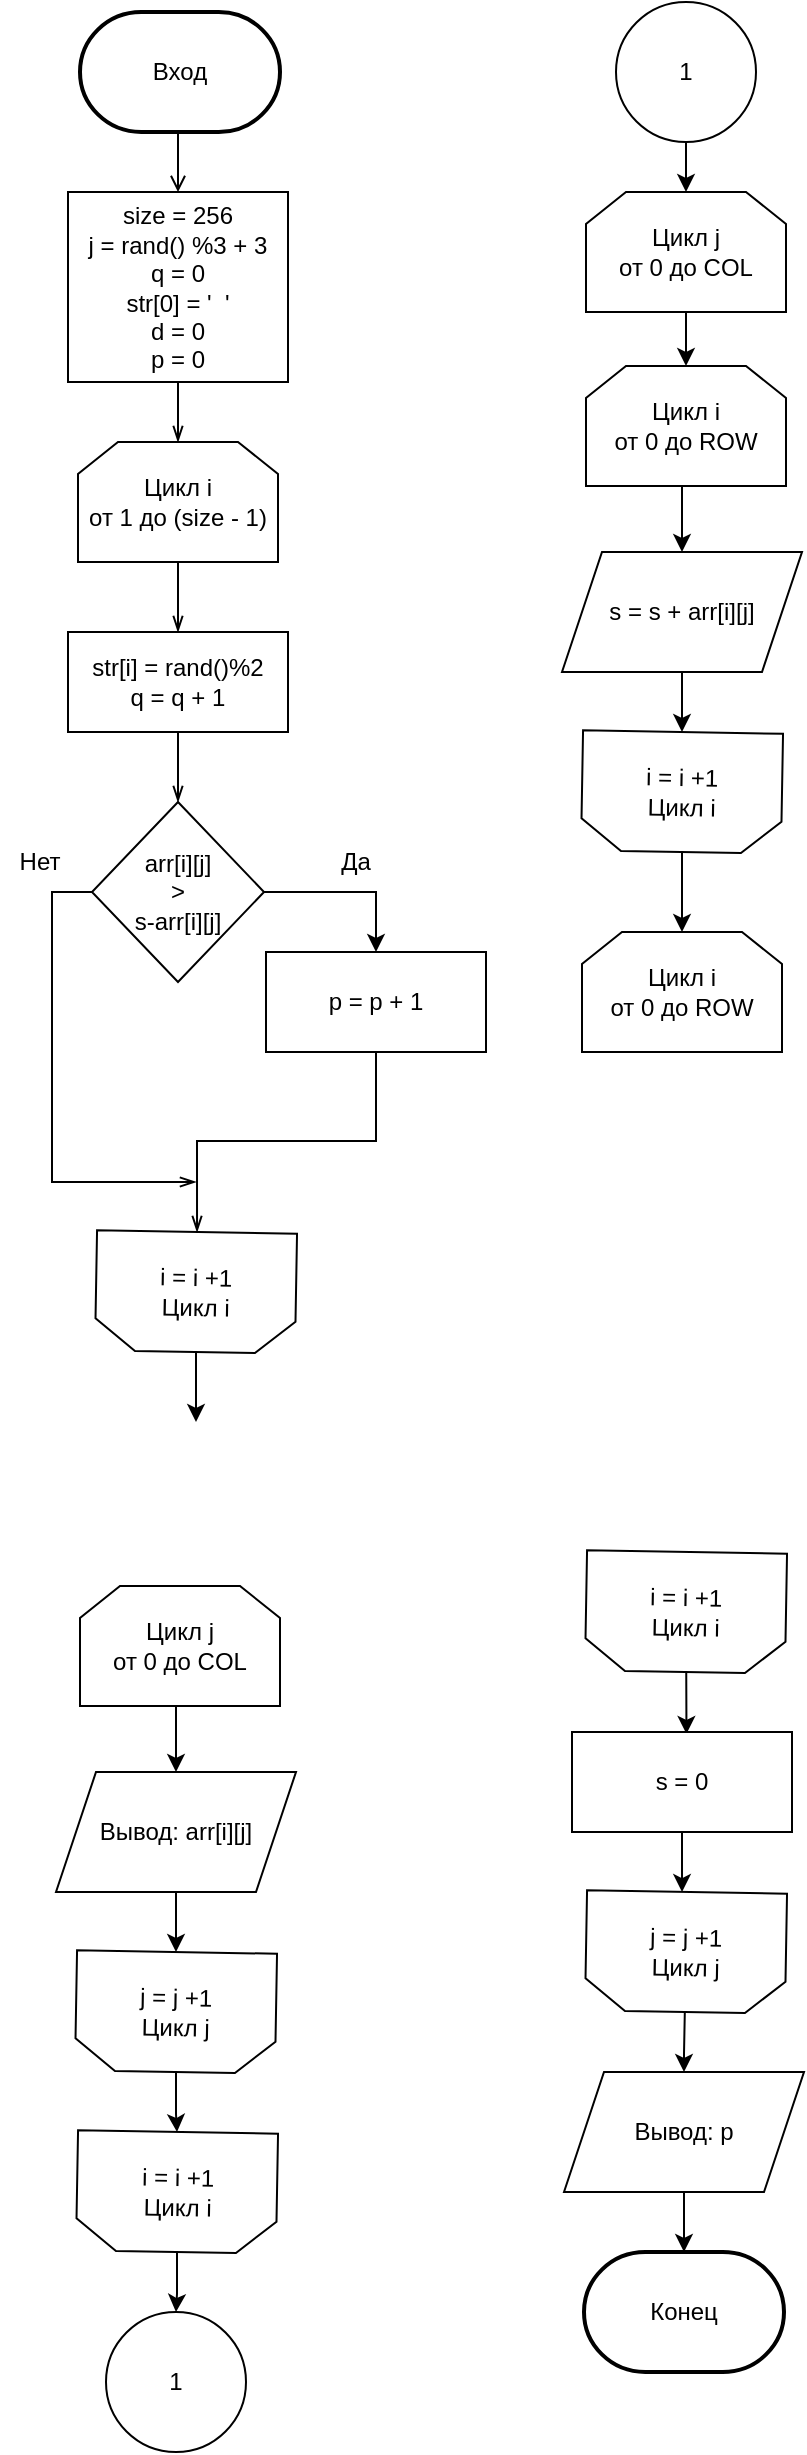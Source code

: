 <mxfile version="13.8.8" type="github">
  <diagram id="2XYw5rfrzcdDfsoRY1aY" name="Page-1">
    <mxGraphModel dx="351" dy="399" grid="1" gridSize="10" guides="1" tooltips="1" connect="1" arrows="1" fold="1" page="1" pageScale="1" pageWidth="827" pageHeight="1169" math="0" shadow="0">
      <root>
        <mxCell id="0" />
        <mxCell id="1" parent="0" />
        <mxCell id="bIGdx2mvvDFSyfbHBPX8-4" style="edgeStyle=orthogonalEdgeStyle;rounded=0;orthogonalLoop=1;jettySize=auto;html=1;exitX=0.5;exitY=1;exitDx=0;exitDy=0;exitPerimeter=0;entryX=0.5;entryY=0;entryDx=0;entryDy=0;endArrow=open;endFill=0;" parent="1" source="bIGdx2mvvDFSyfbHBPX8-2" edge="1">
          <mxGeometry relative="1" as="geometry">
            <mxPoint x="281" y="95" as="targetPoint" />
          </mxGeometry>
        </mxCell>
        <mxCell id="bIGdx2mvvDFSyfbHBPX8-2" value="Вход" style="strokeWidth=2;html=1;shape=mxgraph.flowchart.terminator;whiteSpace=wrap;" parent="1" vertex="1">
          <mxGeometry x="232" y="5" width="100" height="60" as="geometry" />
        </mxCell>
        <mxCell id="bIGdx2mvvDFSyfbHBPX8-59" value="Конец" style="strokeWidth=2;html=1;shape=mxgraph.flowchart.terminator;whiteSpace=wrap;" parent="1" vertex="1">
          <mxGeometry x="484" y="1125" width="100" height="60" as="geometry" />
        </mxCell>
        <mxCell id="gcUCHksnC8rrGLkKe8yG-7" style="edgeStyle=orthogonalEdgeStyle;rounded=0;orthogonalLoop=1;jettySize=auto;html=1;endArrow=openThin;endFill=0;" edge="1" parent="1" source="Si78nq0MEke1Vb-z9np_-10" target="gcUCHksnC8rrGLkKe8yG-6">
          <mxGeometry relative="1" as="geometry" />
        </mxCell>
        <mxCell id="Si78nq0MEke1Vb-z9np_-10" value="Цикл i&lt;br&gt;от 1 до (size - 1)" style="shape=loopLimit;whiteSpace=wrap;html=1;" parent="1" vertex="1">
          <mxGeometry x="231" y="220" width="100" height="60" as="geometry" />
        </mxCell>
        <mxCell id="gcUCHksnC8rrGLkKe8yG-10" style="edgeStyle=orthogonalEdgeStyle;rounded=0;orthogonalLoop=1;jettySize=auto;html=1;entryX=0.5;entryY=0;entryDx=0;entryDy=0;endArrow=openThin;endFill=0;" edge="1" parent="1" source="Si78nq0MEke1Vb-z9np_-14" target="V2gZpasj75cv8ze_Mce1-11">
          <mxGeometry relative="1" as="geometry" />
        </mxCell>
        <mxCell id="Si78nq0MEke1Vb-z9np_-14" value="p = p + 1" style="rounded=0;whiteSpace=wrap;html=1;" parent="1" vertex="1">
          <mxGeometry x="325" y="475" width="110" height="50" as="geometry" />
        </mxCell>
        <mxCell id="6ItXaO5hQTMBj_1F8REH-23" style="edgeStyle=orthogonalEdgeStyle;rounded=0;orthogonalLoop=1;jettySize=auto;html=1;exitX=0.5;exitY=1;exitDx=0;exitDy=0;entryX=0;entryY=0.5;entryDx=0;entryDy=0;" parent="1" target="6ItXaO5hQTMBj_1F8REH-21" edge="1">
          <mxGeometry relative="1" as="geometry">
            <mxPoint x="275" y="412" as="sourcePoint" />
          </mxGeometry>
        </mxCell>
        <mxCell id="6ItXaO5hQTMBj_1F8REH-24" style="edgeStyle=orthogonalEdgeStyle;rounded=0;orthogonalLoop=1;jettySize=auto;html=1;exitX=0.5;exitY=0;exitDx=0;exitDy=0;entryX=0.5;entryY=0;entryDx=0;entryDy=0;" parent="1" source="6ItXaO5hQTMBj_1F8REH-21" target="Si78nq0MEke1Vb-z9np_-14" edge="1">
          <mxGeometry relative="1" as="geometry" />
        </mxCell>
        <mxCell id="gcUCHksnC8rrGLkKe8yG-12" style="edgeStyle=orthogonalEdgeStyle;rounded=0;orthogonalLoop=1;jettySize=auto;html=1;exitX=0.5;exitY=1;exitDx=0;exitDy=0;endArrow=openThin;endFill=0;" edge="1" parent="1" source="6ItXaO5hQTMBj_1F8REH-21">
          <mxGeometry relative="1" as="geometry">
            <mxPoint x="290" y="590" as="targetPoint" />
            <Array as="points">
              <mxPoint x="218" y="445" />
              <mxPoint x="218" y="590" />
            </Array>
          </mxGeometry>
        </mxCell>
        <mxCell id="6ItXaO5hQTMBj_1F8REH-21" value="arr[i][j] &lt;br&gt;&amp;gt; &lt;br&gt;s-arr[i][j]" style="rhombus;whiteSpace=wrap;html=1;direction=south;" parent="1" vertex="1">
          <mxGeometry x="238" y="400" width="86" height="90" as="geometry" />
        </mxCell>
        <mxCell id="6ItXaO5hQTMBj_1F8REH-28" value="Нет" style="text;html=1;strokeColor=none;fillColor=none;align=center;verticalAlign=middle;whiteSpace=wrap;rounded=0;" parent="1" vertex="1">
          <mxGeometry x="192" y="420" width="40" height="20" as="geometry" />
        </mxCell>
        <mxCell id="6ItXaO5hQTMBj_1F8REH-29" value="Да" style="text;html=1;strokeColor=none;fillColor=none;align=center;verticalAlign=middle;whiteSpace=wrap;rounded=0;" parent="1" vertex="1">
          <mxGeometry x="350" y="420" width="40" height="20" as="geometry" />
        </mxCell>
        <mxCell id="6ItXaO5hQTMBj_1F8REH-35" value="1" style="ellipse;whiteSpace=wrap;html=1;aspect=fixed;" parent="1" vertex="1">
          <mxGeometry x="245" y="1155" width="70" height="70" as="geometry" />
        </mxCell>
        <mxCell id="V2gZpasj75cv8ze_Mce1-44" style="edgeStyle=orthogonalEdgeStyle;rounded=0;orthogonalLoop=1;jettySize=auto;html=1;" parent="1" source="6ItXaO5hQTMBj_1F8REH-37" target="V2gZpasj75cv8ze_Mce1-33" edge="1">
          <mxGeometry relative="1" as="geometry" />
        </mxCell>
        <mxCell id="6ItXaO5hQTMBj_1F8REH-37" value="1" style="ellipse;whiteSpace=wrap;html=1;aspect=fixed;" parent="1" vertex="1">
          <mxGeometry x="500" width="70" height="70" as="geometry" />
        </mxCell>
        <mxCell id="V2gZpasj75cv8ze_Mce1-26" style="edgeStyle=orthogonalEdgeStyle;rounded=0;orthogonalLoop=1;jettySize=auto;html=1;entryX=0.5;entryY=0;entryDx=0;entryDy=0;" parent="1" source="V2gZpasj75cv8ze_Mce1-11" edge="1">
          <mxGeometry relative="1" as="geometry">
            <mxPoint x="290.0" y="710" as="targetPoint" />
          </mxGeometry>
        </mxCell>
        <mxCell id="V2gZpasj75cv8ze_Mce1-11" value="i = i +1&lt;br&gt;Цикл i" style="shape=loopLimit;whiteSpace=wrap;html=1;rotation=1;flipV=1;" parent="1" vertex="1">
          <mxGeometry x="240" y="615" width="100" height="60" as="geometry" />
        </mxCell>
        <mxCell id="V2gZpasj75cv8ze_Mce1-18" style="edgeStyle=orthogonalEdgeStyle;rounded=0;orthogonalLoop=1;jettySize=auto;html=1;" parent="1" source="V2gZpasj75cv8ze_Mce1-19" target="V2gZpasj75cv8ze_Mce1-24" edge="1">
          <mxGeometry relative="1" as="geometry">
            <Array as="points">
              <mxPoint x="280.5" y="1056" />
            </Array>
          </mxGeometry>
        </mxCell>
        <mxCell id="V2gZpasj75cv8ze_Mce1-19" value="j = j +1&lt;br&gt;Цикл j" style="shape=loopLimit;whiteSpace=wrap;html=1;rotation=1;flipV=1;" parent="1" vertex="1">
          <mxGeometry x="230" y="975" width="100" height="60" as="geometry" />
        </mxCell>
        <mxCell id="V2gZpasj75cv8ze_Mce1-20" style="edgeStyle=orthogonalEdgeStyle;rounded=0;orthogonalLoop=1;jettySize=auto;html=1;" parent="1" source="V2gZpasj75cv8ze_Mce1-21" target="V2gZpasj75cv8ze_Mce1-23" edge="1">
          <mxGeometry relative="1" as="geometry">
            <Array as="points">
              <mxPoint x="280" y="865" />
              <mxPoint x="280" y="865" />
            </Array>
          </mxGeometry>
        </mxCell>
        <mxCell id="V2gZpasj75cv8ze_Mce1-21" value="Цикл j&lt;br&gt;от 0 до COL" style="shape=loopLimit;whiteSpace=wrap;html=1;" parent="1" vertex="1">
          <mxGeometry x="232" y="792" width="100" height="60" as="geometry" />
        </mxCell>
        <mxCell id="V2gZpasj75cv8ze_Mce1-29" style="edgeStyle=orthogonalEdgeStyle;rounded=0;orthogonalLoop=1;jettySize=auto;html=1;" parent="1" source="V2gZpasj75cv8ze_Mce1-23" target="V2gZpasj75cv8ze_Mce1-19" edge="1">
          <mxGeometry relative="1" as="geometry">
            <Array as="points">
              <mxPoint x="280" y="965" />
            </Array>
          </mxGeometry>
        </mxCell>
        <mxCell id="V2gZpasj75cv8ze_Mce1-23" value="Вывод: arr[i][j]" style="shape=parallelogram;perimeter=parallelogramPerimeter;whiteSpace=wrap;html=1;fixedSize=1;" parent="1" vertex="1">
          <mxGeometry x="220" y="885" width="120" height="60" as="geometry" />
        </mxCell>
        <mxCell id="V2gZpasj75cv8ze_Mce1-30" value="" style="edgeStyle=orthogonalEdgeStyle;rounded=0;orthogonalLoop=1;jettySize=auto;html=1;" parent="1" source="V2gZpasj75cv8ze_Mce1-24" target="6ItXaO5hQTMBj_1F8REH-35" edge="1">
          <mxGeometry relative="1" as="geometry" />
        </mxCell>
        <mxCell id="V2gZpasj75cv8ze_Mce1-24" value="i = i +1&lt;br&gt;Цикл i" style="shape=loopLimit;whiteSpace=wrap;html=1;rotation=1;flipV=1;" parent="1" vertex="1">
          <mxGeometry x="230.5" y="1065" width="100" height="60" as="geometry" />
        </mxCell>
        <mxCell id="V2gZpasj75cv8ze_Mce1-32" style="edgeStyle=orthogonalEdgeStyle;rounded=0;orthogonalLoop=1;jettySize=auto;html=1;entryX=0.5;entryY=0;entryDx=0;entryDy=0;" parent="1" source="V2gZpasj75cv8ze_Mce1-33" target="V2gZpasj75cv8ze_Mce1-37" edge="1">
          <mxGeometry relative="1" as="geometry" />
        </mxCell>
        <mxCell id="V2gZpasj75cv8ze_Mce1-33" value="Цикл j&lt;br&gt;от 0 до COL" style="shape=loopLimit;whiteSpace=wrap;html=1;" parent="1" vertex="1">
          <mxGeometry x="485" y="95" width="100" height="60" as="geometry" />
        </mxCell>
        <mxCell id="V2gZpasj75cv8ze_Mce1-50" style="edgeStyle=orthogonalEdgeStyle;rounded=0;orthogonalLoop=1;jettySize=auto;html=1;" parent="1" source="V2gZpasj75cv8ze_Mce1-35" target="V2gZpasj75cv8ze_Mce1-47" edge="1">
          <mxGeometry relative="1" as="geometry" />
        </mxCell>
        <mxCell id="V2gZpasj75cv8ze_Mce1-35" value="i = i +1&lt;br&gt;Цикл i" style="shape=loopLimit;whiteSpace=wrap;html=1;rotation=1;flipV=1;" parent="1" vertex="1">
          <mxGeometry x="483" y="365" width="100" height="60" as="geometry" />
        </mxCell>
        <mxCell id="V2gZpasj75cv8ze_Mce1-36" style="edgeStyle=orthogonalEdgeStyle;rounded=0;orthogonalLoop=1;jettySize=auto;html=1;" parent="1" source="V2gZpasj75cv8ze_Mce1-37" target="V2gZpasj75cv8ze_Mce1-39" edge="1">
          <mxGeometry relative="1" as="geometry">
            <Array as="points">
              <mxPoint x="533" y="255" />
              <mxPoint x="533" y="255" />
            </Array>
          </mxGeometry>
        </mxCell>
        <mxCell id="V2gZpasj75cv8ze_Mce1-37" value="Цикл i&lt;br&gt;от 0 до ROW" style="shape=loopLimit;whiteSpace=wrap;html=1;" parent="1" vertex="1">
          <mxGeometry x="485" y="182" width="100" height="60" as="geometry" />
        </mxCell>
        <mxCell id="V2gZpasj75cv8ze_Mce1-38" style="edgeStyle=orthogonalEdgeStyle;rounded=0;orthogonalLoop=1;jettySize=auto;html=1;" parent="1" source="V2gZpasj75cv8ze_Mce1-39" target="V2gZpasj75cv8ze_Mce1-35" edge="1">
          <mxGeometry relative="1" as="geometry">
            <Array as="points">
              <mxPoint x="533" y="355" />
            </Array>
          </mxGeometry>
        </mxCell>
        <mxCell id="V2gZpasj75cv8ze_Mce1-39" value="s = s + arr[i][j]" style="shape=parallelogram;perimeter=parallelogramPerimeter;whiteSpace=wrap;html=1;fixedSize=1;" parent="1" vertex="1">
          <mxGeometry x="473" y="275" width="120" height="60" as="geometry" />
        </mxCell>
        <mxCell id="V2gZpasj75cv8ze_Mce1-47" value="Цикл i&lt;br&gt;от 0 до ROW" style="shape=loopLimit;whiteSpace=wrap;html=1;" parent="1" vertex="1">
          <mxGeometry x="483" y="465" width="100" height="60" as="geometry" />
        </mxCell>
        <mxCell id="V2gZpasj75cv8ze_Mce1-57" style="edgeStyle=orthogonalEdgeStyle;rounded=0;orthogonalLoop=1;jettySize=auto;html=1;entryX=0.52;entryY=0.019;entryDx=0;entryDy=0;entryPerimeter=0;" parent="1" source="V2gZpasj75cv8ze_Mce1-55" target="V2gZpasj75cv8ze_Mce1-56" edge="1">
          <mxGeometry relative="1" as="geometry">
            <Array as="points">
              <mxPoint x="535" y="856" />
            </Array>
          </mxGeometry>
        </mxCell>
        <mxCell id="V2gZpasj75cv8ze_Mce1-55" value="i = i +1&lt;br&gt;Цикл i" style="shape=loopLimit;whiteSpace=wrap;html=1;rotation=1;flipV=1;" parent="1" vertex="1">
          <mxGeometry x="485" y="775" width="100" height="60" as="geometry" />
        </mxCell>
        <mxCell id="V2gZpasj75cv8ze_Mce1-62" style="edgeStyle=orthogonalEdgeStyle;rounded=0;orthogonalLoop=1;jettySize=auto;html=1;entryX=0.475;entryY=0.999;entryDx=0;entryDy=0;entryPerimeter=0;" parent="1" source="V2gZpasj75cv8ze_Mce1-56" target="V2gZpasj75cv8ze_Mce1-61" edge="1">
          <mxGeometry relative="1" as="geometry" />
        </mxCell>
        <mxCell id="V2gZpasj75cv8ze_Mce1-56" value="s = 0" style="rounded=0;whiteSpace=wrap;html=1;" parent="1" vertex="1">
          <mxGeometry x="478" y="865" width="110" height="50" as="geometry" />
        </mxCell>
        <mxCell id="V2gZpasj75cv8ze_Mce1-60" style="edgeStyle=orthogonalEdgeStyle;rounded=0;orthogonalLoop=1;jettySize=auto;html=1;" parent="1" source="V2gZpasj75cv8ze_Mce1-58" target="bIGdx2mvvDFSyfbHBPX8-59" edge="1">
          <mxGeometry relative="1" as="geometry" />
        </mxCell>
        <mxCell id="V2gZpasj75cv8ze_Mce1-58" value="Вывод: p" style="shape=parallelogram;perimeter=parallelogramPerimeter;whiteSpace=wrap;html=1;fixedSize=1;" parent="1" vertex="1">
          <mxGeometry x="474" y="1035" width="120" height="60" as="geometry" />
        </mxCell>
        <mxCell id="V2gZpasj75cv8ze_Mce1-63" style="edgeStyle=orthogonalEdgeStyle;rounded=0;orthogonalLoop=1;jettySize=auto;html=1;entryX=0.5;entryY=0;entryDx=0;entryDy=0;" parent="1" source="V2gZpasj75cv8ze_Mce1-61" target="V2gZpasj75cv8ze_Mce1-58" edge="1">
          <mxGeometry relative="1" as="geometry">
            <Array as="points">
              <mxPoint x="534" y="1026" />
            </Array>
          </mxGeometry>
        </mxCell>
        <mxCell id="V2gZpasj75cv8ze_Mce1-61" value="j = j +1&lt;br&gt;Цикл j" style="shape=loopLimit;whiteSpace=wrap;html=1;rotation=1;flipV=1;" parent="1" vertex="1">
          <mxGeometry x="485" y="945" width="100" height="60" as="geometry" />
        </mxCell>
        <mxCell id="gcUCHksnC8rrGLkKe8yG-5" style="edgeStyle=orthogonalEdgeStyle;rounded=0;orthogonalLoop=1;jettySize=auto;html=1;entryX=0.5;entryY=0;entryDx=0;entryDy=0;endArrow=openThin;endFill=0;" edge="1" parent="1" source="gcUCHksnC8rrGLkKe8yG-3" target="Si78nq0MEke1Vb-z9np_-10">
          <mxGeometry relative="1" as="geometry" />
        </mxCell>
        <mxCell id="gcUCHksnC8rrGLkKe8yG-3" value="size = 256&lt;br&gt;j = rand() %3 + 3&lt;br&gt;q = 0&lt;br&gt;str[0] = &#39;&amp;nbsp; &#39;&lt;br&gt;d = 0&lt;br&gt;p = 0" style="rounded=0;whiteSpace=wrap;html=1;" vertex="1" parent="1">
          <mxGeometry x="226" y="95" width="110" height="95" as="geometry" />
        </mxCell>
        <mxCell id="gcUCHksnC8rrGLkKe8yG-8" style="edgeStyle=orthogonalEdgeStyle;rounded=0;orthogonalLoop=1;jettySize=auto;html=1;entryX=0;entryY=0.5;entryDx=0;entryDy=0;endArrow=openThin;endFill=0;" edge="1" parent="1" source="gcUCHksnC8rrGLkKe8yG-6" target="6ItXaO5hQTMBj_1F8REH-21">
          <mxGeometry relative="1" as="geometry" />
        </mxCell>
        <mxCell id="gcUCHksnC8rrGLkKe8yG-6" value="str[i] = rand()%2&lt;br&gt;q = q + 1" style="rounded=0;whiteSpace=wrap;html=1;" vertex="1" parent="1">
          <mxGeometry x="226" y="315" width="110" height="50" as="geometry" />
        </mxCell>
      </root>
    </mxGraphModel>
  </diagram>
</mxfile>
